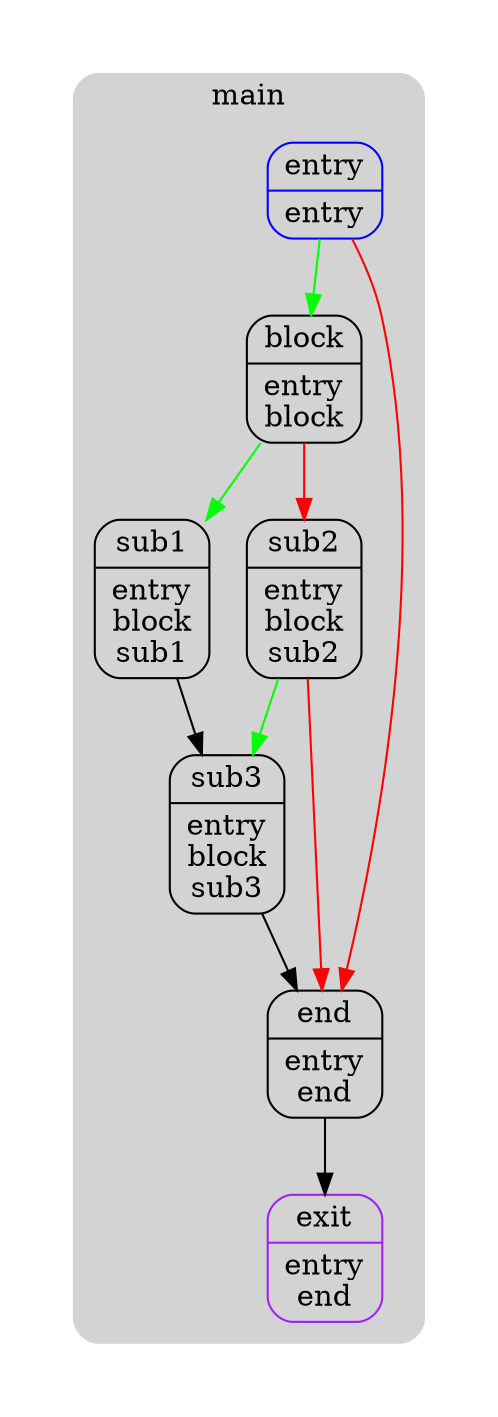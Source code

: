 digraph G {
  compound=true
  subgraph cluster_ {
    peripheries=0
    subgraph cluster_0_wrapper {
      peripheries=0
      margin=15
      subgraph cluster_0 {
        label="main"
        color=darkgray
        style=rounded
        bgcolor=lightgray
        margin=10
        cluster_0_0[label="{entry|entry}",shape=Mrecord,color=blue]
        cluster_0_1[label="{block|entry\nblock}",shape=Mrecord,color=black]
        cluster_0_2[label="{sub1|entry\nblock\nsub1}",shape=Mrecord,color=black]
        cluster_0_3[label="{sub2|entry\nblock\nsub2}",shape=Mrecord,color=black]
        cluster_0_4[label="{sub3|entry\nblock\nsub3}",shape=Mrecord,color=black]
        cluster_0_5[label="{end|entry\nend}",shape=Mrecord,color=black]
        cluster_0_exit[label="{exit|entry\nend}",shape=Mrecord,color=purple]
        cluster_0_0 -> cluster_0_1 [color=green]
        cluster_0_0 -> cluster_0_5 [color=red]
        cluster_0_1 -> cluster_0_2 [color=green]
        cluster_0_1 -> cluster_0_3 [color=red]
        cluster_0_2 -> cluster_0_4
        cluster_0_3 -> cluster_0_4 [color=green]
        cluster_0_3 -> cluster_0_5 [color=red]
        cluster_0_4 -> cluster_0_5
        cluster_0_5 -> cluster_0_exit [color=black]
      }
    }
  }
}

